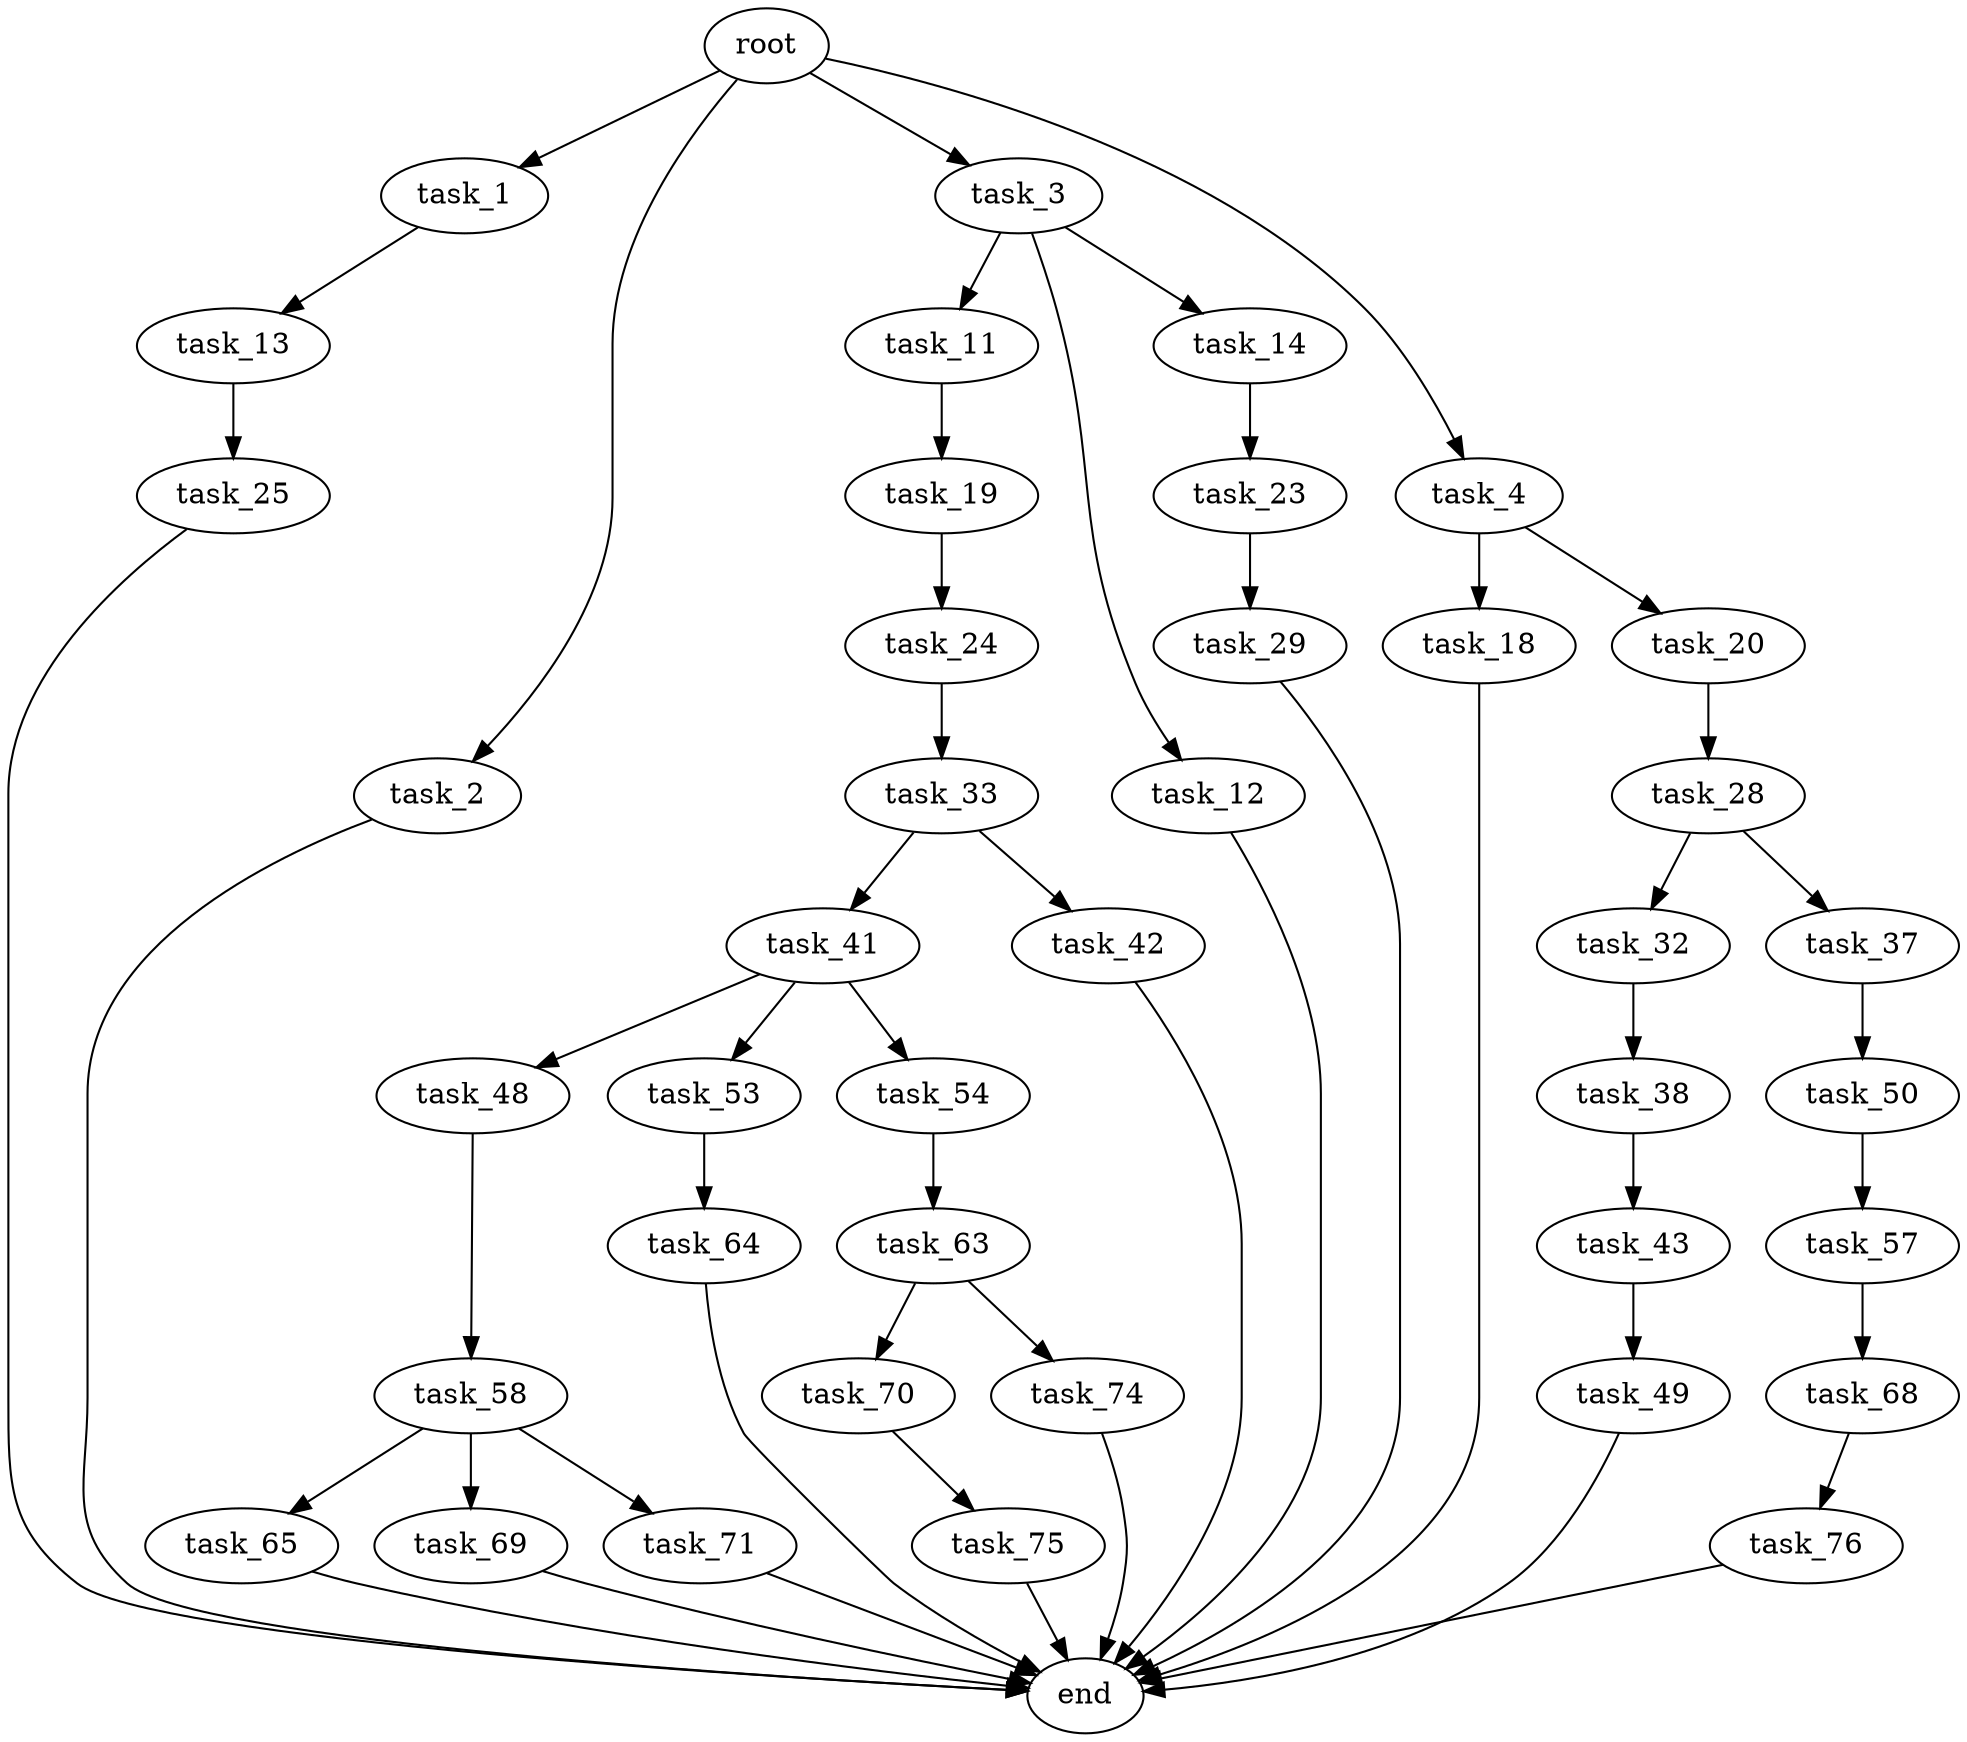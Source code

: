 digraph G {
  root [size="0.000000"];
  task_1 [size="303534032435.000000"];
  task_2 [size="2889220601.000000"];
  task_3 [size="146957963658.000000"];
  task_4 [size="7307401855.000000"];
  task_11 [size="251131579657.000000"];
  task_12 [size="68719476736.000000"];
  task_13 [size="7157930495.000000"];
  task_14 [size="149095837901.000000"];
  task_18 [size="68719476736.000000"];
  task_19 [size="13478457272.000000"];
  task_20 [size="1919210500.000000"];
  task_23 [size="28991029248.000000"];
  task_24 [size="262873790849.000000"];
  task_25 [size="549755813888.000000"];
  task_28 [size="134217728000.000000"];
  task_29 [size="134217728000.000000"];
  task_32 [size="68719476736.000000"];
  task_33 [size="549755813888.000000"];
  task_37 [size="21221826663.000000"];
  task_38 [size="28991029248.000000"];
  task_41 [size="92851704875.000000"];
  task_42 [size="882999952496.000000"];
  task_43 [size="2257441279.000000"];
  task_48 [size="501256904704.000000"];
  task_49 [size="1073741824000.000000"];
  task_50 [size="10479562530.000000"];
  task_53 [size="21397839276.000000"];
  task_54 [size="782757789696.000000"];
  task_57 [size="28991029248.000000"];
  task_58 [size="1073741824000.000000"];
  task_63 [size="36640782598.000000"];
  task_64 [size="722899675311.000000"];
  task_65 [size="782757789696.000000"];
  task_68 [size="43372221578.000000"];
  task_69 [size="134217728000.000000"];
  task_70 [size="60460080262.000000"];
  task_71 [size="782757789696.000000"];
  task_74 [size="1073741824000.000000"];
  task_75 [size="231928233984.000000"];
  task_76 [size="1016421537.000000"];
  end [size="0.000000"];

  root -> task_1 [size="1.000000"];
  root -> task_2 [size="1.000000"];
  root -> task_3 [size="1.000000"];
  root -> task_4 [size="1.000000"];
  task_1 -> task_13 [size="209715200.000000"];
  task_2 -> end [size="1.000000"];
  task_3 -> task_11 [size="134217728.000000"];
  task_3 -> task_12 [size="134217728.000000"];
  task_3 -> task_14 [size="134217728.000000"];
  task_4 -> task_18 [size="134217728.000000"];
  task_4 -> task_20 [size="134217728.000000"];
  task_11 -> task_19 [size="411041792.000000"];
  task_12 -> end [size="1.000000"];
  task_13 -> task_25 [size="134217728.000000"];
  task_14 -> task_23 [size="134217728.000000"];
  task_18 -> end [size="1.000000"];
  task_19 -> task_24 [size="301989888.000000"];
  task_20 -> task_28 [size="33554432.000000"];
  task_23 -> task_29 [size="75497472.000000"];
  task_24 -> task_33 [size="209715200.000000"];
  task_25 -> end [size="1.000000"];
  task_28 -> task_32 [size="209715200.000000"];
  task_28 -> task_37 [size="209715200.000000"];
  task_29 -> end [size="1.000000"];
  task_32 -> task_38 [size="134217728.000000"];
  task_33 -> task_41 [size="536870912.000000"];
  task_33 -> task_42 [size="536870912.000000"];
  task_37 -> task_50 [size="411041792.000000"];
  task_38 -> task_43 [size="75497472.000000"];
  task_41 -> task_48 [size="134217728.000000"];
  task_41 -> task_53 [size="134217728.000000"];
  task_41 -> task_54 [size="134217728.000000"];
  task_42 -> end [size="1.000000"];
  task_43 -> task_49 [size="75497472.000000"];
  task_48 -> task_58 [size="838860800.000000"];
  task_49 -> end [size="1.000000"];
  task_50 -> task_57 [size="411041792.000000"];
  task_53 -> task_64 [size="33554432.000000"];
  task_54 -> task_63 [size="679477248.000000"];
  task_57 -> task_68 [size="75497472.000000"];
  task_58 -> task_65 [size="838860800.000000"];
  task_58 -> task_69 [size="838860800.000000"];
  task_58 -> task_71 [size="838860800.000000"];
  task_63 -> task_70 [size="838860800.000000"];
  task_63 -> task_74 [size="838860800.000000"];
  task_64 -> end [size="1.000000"];
  task_65 -> end [size="1.000000"];
  task_68 -> task_76 [size="75497472.000000"];
  task_69 -> end [size="1.000000"];
  task_70 -> task_75 [size="75497472.000000"];
  task_71 -> end [size="1.000000"];
  task_74 -> end [size="1.000000"];
  task_75 -> end [size="1.000000"];
  task_76 -> end [size="1.000000"];
}
